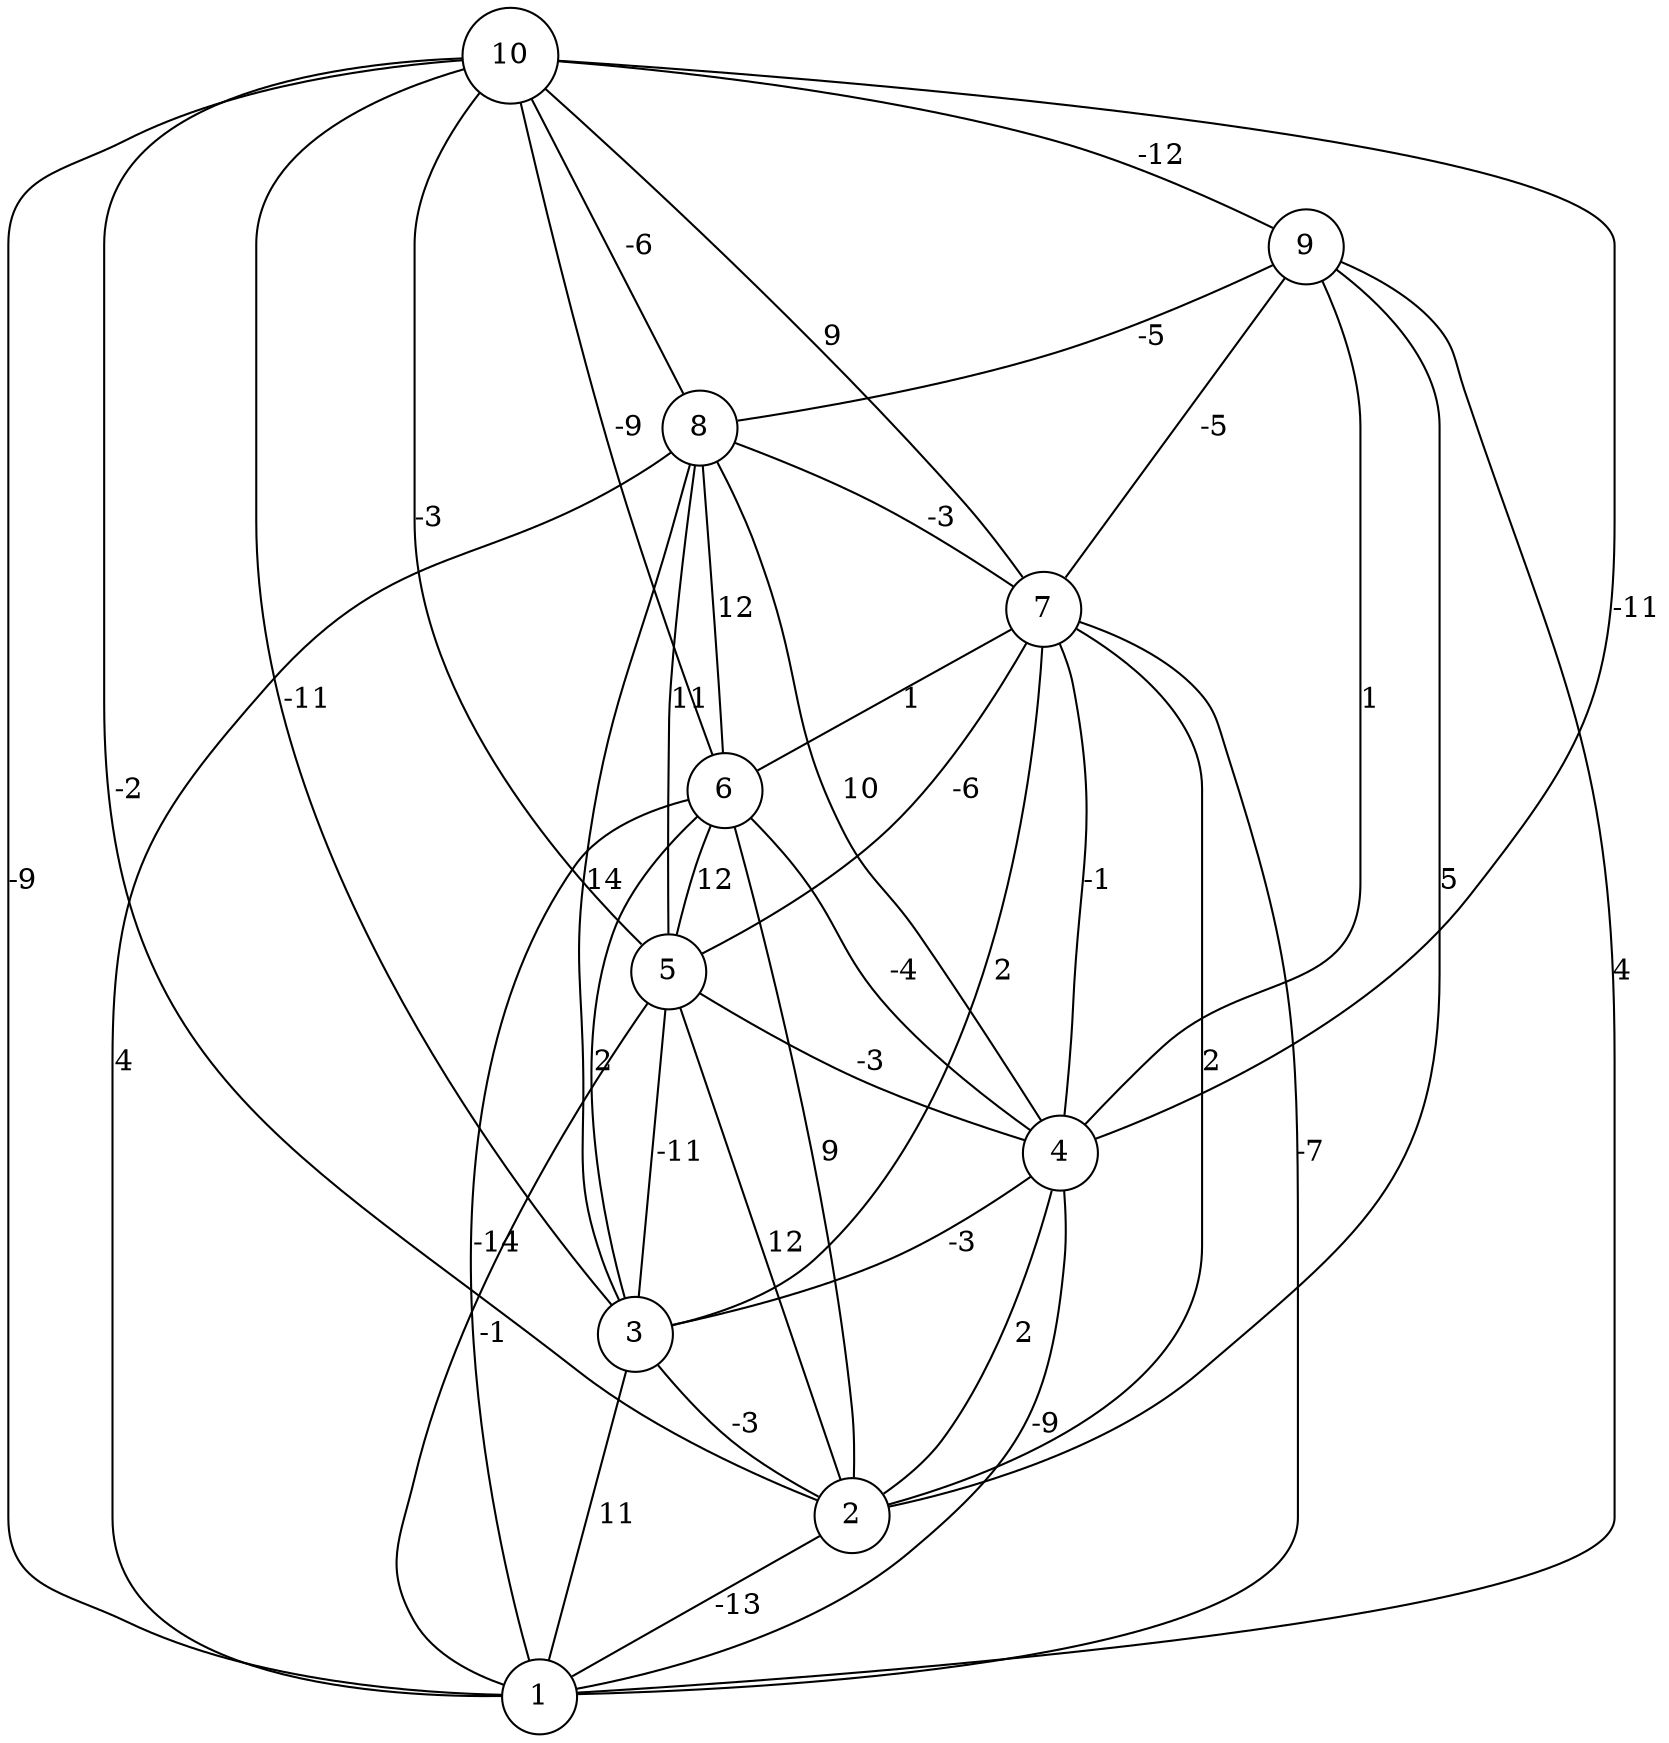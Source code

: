 graph { 
	 fontname="Helvetica,Arial,sans-serif" 
	 node [shape = circle]; 
	 10 -- 1 [label = "-9"];
	 10 -- 2 [label = "-2"];
	 10 -- 3 [label = "-11"];
	 10 -- 4 [label = "-11"];
	 10 -- 5 [label = "-3"];
	 10 -- 6 [label = "-9"];
	 10 -- 7 [label = "9"];
	 10 -- 8 [label = "-6"];
	 10 -- 9 [label = "-12"];
	 9 -- 1 [label = "4"];
	 9 -- 2 [label = "5"];
	 9 -- 4 [label = "1"];
	 9 -- 7 [label = "-5"];
	 9 -- 8 [label = "-5"];
	 8 -- 1 [label = "4"];
	 8 -- 3 [label = "14"];
	 8 -- 4 [label = "10"];
	 8 -- 5 [label = "11"];
	 8 -- 6 [label = "12"];
	 8 -- 7 [label = "-3"];
	 7 -- 1 [label = "-7"];
	 7 -- 2 [label = "2"];
	 7 -- 3 [label = "2"];
	 7 -- 4 [label = "-1"];
	 7 -- 5 [label = "-6"];
	 7 -- 6 [label = "1"];
	 6 -- 1 [label = "-14"];
	 6 -- 2 [label = "9"];
	 6 -- 3 [label = "2"];
	 6 -- 4 [label = "-4"];
	 6 -- 5 [label = "12"];
	 5 -- 1 [label = "-1"];
	 5 -- 2 [label = "12"];
	 5 -- 3 [label = "-11"];
	 5 -- 4 [label = "-3"];
	 4 -- 1 [label = "-9"];
	 4 -- 2 [label = "2"];
	 4 -- 3 [label = "-3"];
	 3 -- 1 [label = "11"];
	 3 -- 2 [label = "-3"];
	 2 -- 1 [label = "-13"];
	 1;
	 2;
	 3;
	 4;
	 5;
	 6;
	 7;
	 8;
	 9;
	 10;
}
